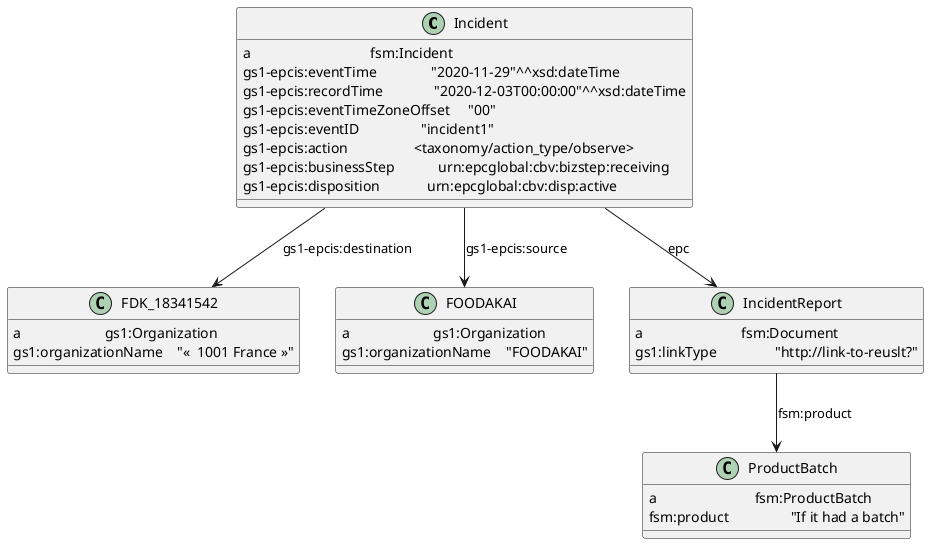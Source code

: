@startuml
class Incident {
    a                                 fsm:Incident
    gs1-epcis:eventTime               "2020-11-29"^^xsd:dateTime
    gs1-epcis:recordTime              "2020-12-03T00:00:00"^^xsd:dateTime
    gs1-epcis:eventTimeZoneOffset     "00"
    gs1-epcis:eventID                 "incident1"
    gs1-epcis:action                  <taxonomy/action_type/observe>
    gs1-epcis:businessStep            urn:epcglobal:cbv:bizstep:receiving
    gs1-epcis:disposition             urn:epcglobal:cbv:disp:active 
}

class FDK_18341542 {
    a                       gs1:Organization
    gs1:organizationName    "«  1001 France »"
}


class FOODAKAI {
    a                       gs1:Organization
    gs1:organizationName    "FOODAKAI"
}

class IncidentReport {
    a                           fsm:Document
    gs1:linkType                "http://link-to-reuslt?" 
}

class ProductBatch {
    a                           fsm:ProductBatch
    fsm:product                 "If it had a batch"
}

Incident --> FDK_18341542 : gs1-epcis:destination
Incident --> FOODAKAI : gs1-epcis:source
Incident --> IncidentReport : epc
IncidentReport --> ProductBatch : fsm:product

@enduml